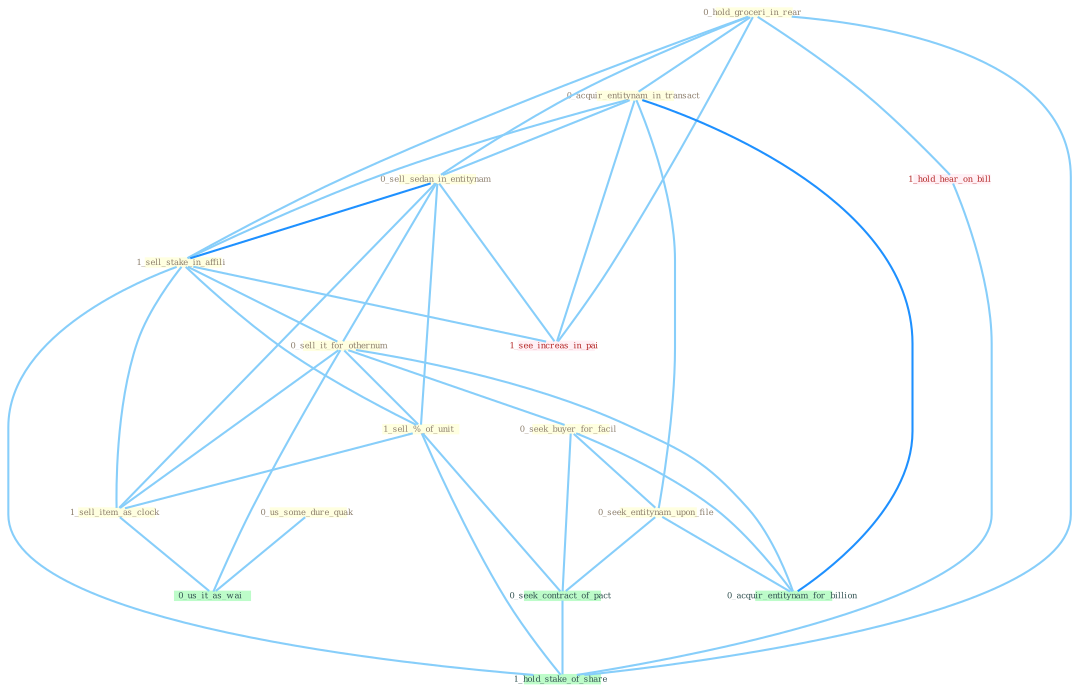 Graph G{ 
    node
    [shape=polygon,style=filled,width=.5,height=.06,color="#BDFCC9",fixedsize=true,fontsize=4,
    fontcolor="#2f4f4f"];
    {node
    [color="#ffffe0", fontcolor="#8b7d6b"] "0_us_some_dure_quak " "0_hold_groceri_in_rear " "0_acquir_entitynam_in_transact " "0_sell_sedan_in_entitynam " "1_sell_stake_in_affili " "0_sell_it_for_othernum " "0_seek_buyer_for_facil " "1_sell_%_of_unit " "1_sell_item_as_clock " "0_seek_entitynam_upon_file "}
{node [color="#fff0f5", fontcolor="#b22222"] "1_see_increas_in_pai " "1_hold_hear_on_bill "}
edge [color="#B0E2FF"];

	"0_us_some_dure_quak " -- "0_us_it_as_wai " [w="1", color="#87cefa" ];
	"0_hold_groceri_in_rear " -- "0_acquir_entitynam_in_transact " [w="1", color="#87cefa" ];
	"0_hold_groceri_in_rear " -- "0_sell_sedan_in_entitynam " [w="1", color="#87cefa" ];
	"0_hold_groceri_in_rear " -- "1_sell_stake_in_affili " [w="1", color="#87cefa" ];
	"0_hold_groceri_in_rear " -- "1_see_increas_in_pai " [w="1", color="#87cefa" ];
	"0_hold_groceri_in_rear " -- "1_hold_hear_on_bill " [w="1", color="#87cefa" ];
	"0_hold_groceri_in_rear " -- "1_hold_stake_of_share " [w="1", color="#87cefa" ];
	"0_acquir_entitynam_in_transact " -- "0_sell_sedan_in_entitynam " [w="1", color="#87cefa" ];
	"0_acquir_entitynam_in_transact " -- "1_sell_stake_in_affili " [w="1", color="#87cefa" ];
	"0_acquir_entitynam_in_transact " -- "0_seek_entitynam_upon_file " [w="1", color="#87cefa" ];
	"0_acquir_entitynam_in_transact " -- "0_acquir_entitynam_for_billion " [w="2", color="#1e90ff" , len=0.8];
	"0_acquir_entitynam_in_transact " -- "1_see_increas_in_pai " [w="1", color="#87cefa" ];
	"0_sell_sedan_in_entitynam " -- "1_sell_stake_in_affili " [w="2", color="#1e90ff" , len=0.8];
	"0_sell_sedan_in_entitynam " -- "0_sell_it_for_othernum " [w="1", color="#87cefa" ];
	"0_sell_sedan_in_entitynam " -- "1_sell_%_of_unit " [w="1", color="#87cefa" ];
	"0_sell_sedan_in_entitynam " -- "1_sell_item_as_clock " [w="1", color="#87cefa" ];
	"0_sell_sedan_in_entitynam " -- "1_see_increas_in_pai " [w="1", color="#87cefa" ];
	"1_sell_stake_in_affili " -- "0_sell_it_for_othernum " [w="1", color="#87cefa" ];
	"1_sell_stake_in_affili " -- "1_sell_%_of_unit " [w="1", color="#87cefa" ];
	"1_sell_stake_in_affili " -- "1_sell_item_as_clock " [w="1", color="#87cefa" ];
	"1_sell_stake_in_affili " -- "1_see_increas_in_pai " [w="1", color="#87cefa" ];
	"1_sell_stake_in_affili " -- "1_hold_stake_of_share " [w="1", color="#87cefa" ];
	"0_sell_it_for_othernum " -- "0_seek_buyer_for_facil " [w="1", color="#87cefa" ];
	"0_sell_it_for_othernum " -- "1_sell_%_of_unit " [w="1", color="#87cefa" ];
	"0_sell_it_for_othernum " -- "1_sell_item_as_clock " [w="1", color="#87cefa" ];
	"0_sell_it_for_othernum " -- "0_us_it_as_wai " [w="1", color="#87cefa" ];
	"0_sell_it_for_othernum " -- "0_acquir_entitynam_for_billion " [w="1", color="#87cefa" ];
	"0_seek_buyer_for_facil " -- "0_seek_entitynam_upon_file " [w="1", color="#87cefa" ];
	"0_seek_buyer_for_facil " -- "0_seek_contract_of_pact " [w="1", color="#87cefa" ];
	"0_seek_buyer_for_facil " -- "0_acquir_entitynam_for_billion " [w="1", color="#87cefa" ];
	"1_sell_%_of_unit " -- "1_sell_item_as_clock " [w="1", color="#87cefa" ];
	"1_sell_%_of_unit " -- "0_seek_contract_of_pact " [w="1", color="#87cefa" ];
	"1_sell_%_of_unit " -- "1_hold_stake_of_share " [w="1", color="#87cefa" ];
	"1_sell_item_as_clock " -- "0_us_it_as_wai " [w="1", color="#87cefa" ];
	"0_seek_entitynam_upon_file " -- "0_seek_contract_of_pact " [w="1", color="#87cefa" ];
	"0_seek_entitynam_upon_file " -- "0_acquir_entitynam_for_billion " [w="1", color="#87cefa" ];
	"0_seek_contract_of_pact " -- "1_hold_stake_of_share " [w="1", color="#87cefa" ];
	"1_hold_hear_on_bill " -- "1_hold_stake_of_share " [w="1", color="#87cefa" ];
}
